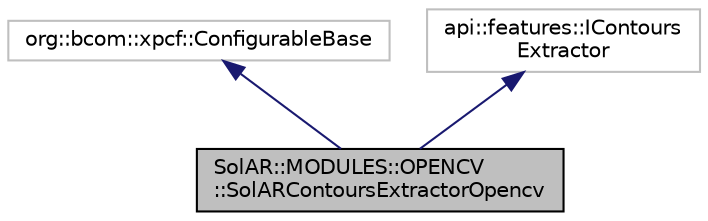 digraph "SolAR::MODULES::OPENCV::SolARContoursExtractorOpencv"
{
 // LATEX_PDF_SIZE
  edge [fontname="Helvetica",fontsize="10",labelfontname="Helvetica",labelfontsize="10"];
  node [fontname="Helvetica",fontsize="10",shape=record];
  Node1 [label="SolAR::MODULES::OPENCV\l::SolARContoursExtractorOpencv",height=0.2,width=0.4,color="black", fillcolor="grey75", style="filled", fontcolor="black",tooltip="Extracts the contours of a given image. UUID: 6acf8de2-cc63-11e7-abc4-cec278b6b50a"];
  Node2 -> Node1 [dir="back",color="midnightblue",fontsize="10",style="solid",fontname="Helvetica"];
  Node2 [label="org::bcom::xpcf::ConfigurableBase",height=0.2,width=0.4,color="grey75", fillcolor="white", style="filled",tooltip=" "];
  Node3 -> Node1 [dir="back",color="midnightblue",fontsize="10",style="solid",fontname="Helvetica"];
  Node3 [label="api::features::IContours\lExtractor",height=0.2,width=0.4,color="grey75", fillcolor="white", style="filled",tooltip=" "];
}
